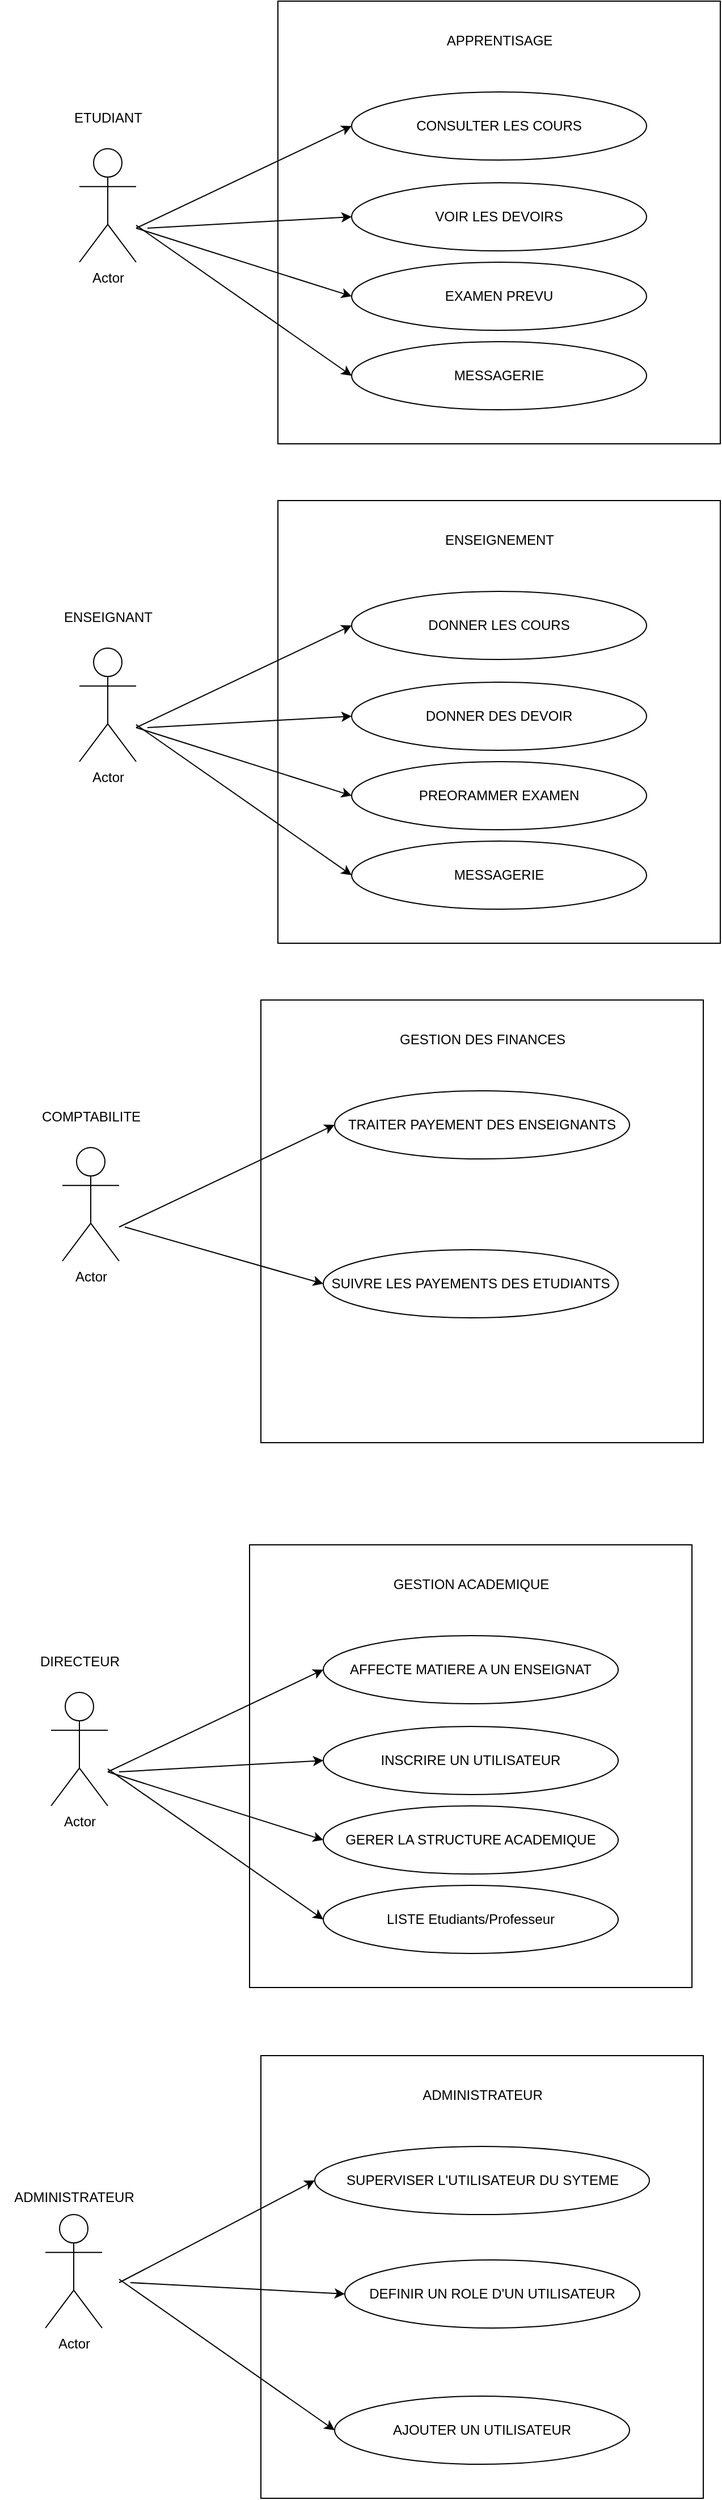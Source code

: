 <mxfile version="26.0.4">
  <diagram name="Page-1" id="kW0byduBLAI1YvzFZu3b">
    <mxGraphModel dx="1289" dy="1674" grid="1" gridSize="10" guides="1" tooltips="1" connect="1" arrows="1" fold="1" page="1" pageScale="1" pageWidth="827" pageHeight="1169" math="0" shadow="0">
      <root>
        <mxCell id="0" />
        <mxCell id="1" parent="0" />
        <mxCell id="YfHXJIblk98pLyCycwvc-11" value="" style="whiteSpace=wrap;html=1;aspect=fixed;shadow=0;" vertex="1" parent="1">
          <mxGeometry x="355" y="40" width="390" height="390" as="geometry" />
        </mxCell>
        <mxCell id="YfHXJIblk98pLyCycwvc-2" value="Actor" style="shape=umlActor;verticalLabelPosition=bottom;verticalAlign=top;html=1;outlineConnect=0;" vertex="1" parent="1">
          <mxGeometry x="180" y="170" width="50" height="100" as="geometry" />
        </mxCell>
        <mxCell id="YfHXJIblk98pLyCycwvc-6" value="CONSULTER LES COURS" style="ellipse;whiteSpace=wrap;html=1;" vertex="1" parent="1">
          <mxGeometry x="420" y="120" width="260" height="60" as="geometry" />
        </mxCell>
        <mxCell id="YfHXJIblk98pLyCycwvc-7" value="VOIR LES DEVOIRS" style="ellipse;whiteSpace=wrap;html=1;" vertex="1" parent="1">
          <mxGeometry x="420" y="200" width="260" height="60" as="geometry" />
        </mxCell>
        <mxCell id="YfHXJIblk98pLyCycwvc-8" value="EXAMEN PREVU" style="ellipse;whiteSpace=wrap;html=1;" vertex="1" parent="1">
          <mxGeometry x="420" y="270" width="260" height="60" as="geometry" />
        </mxCell>
        <mxCell id="YfHXJIblk98pLyCycwvc-9" value="MESSAGERIE" style="ellipse;whiteSpace=wrap;html=1;" vertex="1" parent="1">
          <mxGeometry x="420" y="340" width="260" height="60" as="geometry" />
        </mxCell>
        <mxCell id="YfHXJIblk98pLyCycwvc-10" value="APPRENTISAGE" style="text;html=1;align=center;verticalAlign=middle;resizable=0;points=[];autosize=1;strokeColor=none;fillColor=none;" vertex="1" parent="1">
          <mxGeometry x="490" y="60" width="120" height="30" as="geometry" />
        </mxCell>
        <mxCell id="YfHXJIblk98pLyCycwvc-13" value="" style="endArrow=classic;html=1;rounded=0;entryX=0;entryY=0.5;entryDx=0;entryDy=0;" edge="1" parent="1" target="YfHXJIblk98pLyCycwvc-6">
          <mxGeometry width="50" height="50" relative="1" as="geometry">
            <mxPoint x="230" y="240" as="sourcePoint" />
            <mxPoint x="280" y="180" as="targetPoint" />
          </mxGeometry>
        </mxCell>
        <mxCell id="YfHXJIblk98pLyCycwvc-14" value="" style="endArrow=classic;html=1;rounded=0;entryX=0;entryY=0.5;entryDx=0;entryDy=0;" edge="1" parent="1" target="YfHXJIblk98pLyCycwvc-7">
          <mxGeometry width="50" height="50" relative="1" as="geometry">
            <mxPoint x="240" y="240" as="sourcePoint" />
            <mxPoint x="430" y="160" as="targetPoint" />
          </mxGeometry>
        </mxCell>
        <mxCell id="YfHXJIblk98pLyCycwvc-15" value="" style="endArrow=classic;html=1;rounded=0;entryX=0;entryY=0.5;entryDx=0;entryDy=0;" edge="1" parent="1" target="YfHXJIblk98pLyCycwvc-8">
          <mxGeometry width="50" height="50" relative="1" as="geometry">
            <mxPoint x="230" y="240" as="sourcePoint" />
            <mxPoint x="420" y="180" as="targetPoint" />
          </mxGeometry>
        </mxCell>
        <mxCell id="YfHXJIblk98pLyCycwvc-16" value="" style="endArrow=classic;html=1;rounded=0;entryX=0;entryY=0.5;entryDx=0;entryDy=0;" edge="1" parent="1" source="YfHXJIblk98pLyCycwvc-2" target="YfHXJIblk98pLyCycwvc-9">
          <mxGeometry width="50" height="50" relative="1" as="geometry">
            <mxPoint x="260" y="260" as="sourcePoint" />
            <mxPoint x="450" y="180" as="targetPoint" />
          </mxGeometry>
        </mxCell>
        <mxCell id="YfHXJIblk98pLyCycwvc-17" value="ETUDIANT" style="text;html=1;align=center;verticalAlign=middle;resizable=0;points=[];autosize=1;strokeColor=none;fillColor=none;" vertex="1" parent="1">
          <mxGeometry x="165" y="128" width="80" height="30" as="geometry" />
        </mxCell>
        <mxCell id="YfHXJIblk98pLyCycwvc-18" value="" style="whiteSpace=wrap;html=1;aspect=fixed;shadow=0;" vertex="1" parent="1">
          <mxGeometry x="355" y="480" width="390" height="390" as="geometry" />
        </mxCell>
        <mxCell id="YfHXJIblk98pLyCycwvc-19" value="Actor" style="shape=umlActor;verticalLabelPosition=bottom;verticalAlign=top;html=1;outlineConnect=0;" vertex="1" parent="1">
          <mxGeometry x="180" y="610" width="50" height="100" as="geometry" />
        </mxCell>
        <mxCell id="YfHXJIblk98pLyCycwvc-20" value="DONNER LES COURS" style="ellipse;whiteSpace=wrap;html=1;" vertex="1" parent="1">
          <mxGeometry x="420" y="560" width="260" height="60" as="geometry" />
        </mxCell>
        <mxCell id="YfHXJIblk98pLyCycwvc-21" value="DONNER DES DEVOIR" style="ellipse;whiteSpace=wrap;html=1;" vertex="1" parent="1">
          <mxGeometry x="420" y="640" width="260" height="60" as="geometry" />
        </mxCell>
        <mxCell id="YfHXJIblk98pLyCycwvc-22" value="PREORAMMER EXAMEN" style="ellipse;whiteSpace=wrap;html=1;" vertex="1" parent="1">
          <mxGeometry x="420" y="710" width="260" height="60" as="geometry" />
        </mxCell>
        <mxCell id="YfHXJIblk98pLyCycwvc-23" value="MESSAGERIE" style="ellipse;whiteSpace=wrap;html=1;" vertex="1" parent="1">
          <mxGeometry x="420" y="780" width="260" height="60" as="geometry" />
        </mxCell>
        <mxCell id="YfHXJIblk98pLyCycwvc-24" value="ENSEIGNEMENT" style="text;html=1;align=center;verticalAlign=middle;resizable=0;points=[];autosize=1;strokeColor=none;fillColor=none;" vertex="1" parent="1">
          <mxGeometry x="490" y="500" width="120" height="30" as="geometry" />
        </mxCell>
        <mxCell id="YfHXJIblk98pLyCycwvc-25" value="" style="endArrow=classic;html=1;rounded=0;entryX=0;entryY=0.5;entryDx=0;entryDy=0;" edge="1" parent="1" target="YfHXJIblk98pLyCycwvc-20">
          <mxGeometry width="50" height="50" relative="1" as="geometry">
            <mxPoint x="230" y="680" as="sourcePoint" />
            <mxPoint x="280" y="620" as="targetPoint" />
          </mxGeometry>
        </mxCell>
        <mxCell id="YfHXJIblk98pLyCycwvc-26" value="" style="endArrow=classic;html=1;rounded=0;entryX=0;entryY=0.5;entryDx=0;entryDy=0;" edge="1" parent="1" target="YfHXJIblk98pLyCycwvc-21">
          <mxGeometry width="50" height="50" relative="1" as="geometry">
            <mxPoint x="240" y="680" as="sourcePoint" />
            <mxPoint x="430" y="600" as="targetPoint" />
          </mxGeometry>
        </mxCell>
        <mxCell id="YfHXJIblk98pLyCycwvc-27" value="" style="endArrow=classic;html=1;rounded=0;entryX=0;entryY=0.5;entryDx=0;entryDy=0;" edge="1" parent="1" target="YfHXJIblk98pLyCycwvc-22">
          <mxGeometry width="50" height="50" relative="1" as="geometry">
            <mxPoint x="230" y="680" as="sourcePoint" />
            <mxPoint x="420" y="620" as="targetPoint" />
          </mxGeometry>
        </mxCell>
        <mxCell id="YfHXJIblk98pLyCycwvc-28" value="" style="endArrow=classic;html=1;rounded=0;entryX=0;entryY=0.5;entryDx=0;entryDy=0;" edge="1" parent="1" source="YfHXJIblk98pLyCycwvc-19" target="YfHXJIblk98pLyCycwvc-23">
          <mxGeometry width="50" height="50" relative="1" as="geometry">
            <mxPoint x="260" y="700" as="sourcePoint" />
            <mxPoint x="450" y="620" as="targetPoint" />
          </mxGeometry>
        </mxCell>
        <mxCell id="YfHXJIblk98pLyCycwvc-29" value="ENSEIGNANT" style="text;html=1;align=center;verticalAlign=middle;resizable=0;points=[];autosize=1;strokeColor=none;fillColor=none;" vertex="1" parent="1">
          <mxGeometry x="155" y="568" width="100" height="30" as="geometry" />
        </mxCell>
        <mxCell id="YfHXJIblk98pLyCycwvc-30" value="" style="whiteSpace=wrap;html=1;aspect=fixed;shadow=0;" vertex="1" parent="1">
          <mxGeometry x="340" y="920" width="390" height="390" as="geometry" />
        </mxCell>
        <mxCell id="YfHXJIblk98pLyCycwvc-31" value="Actor" style="shape=umlActor;verticalLabelPosition=bottom;verticalAlign=top;html=1;outlineConnect=0;" vertex="1" parent="1">
          <mxGeometry x="165" y="1050" width="50" height="100" as="geometry" />
        </mxCell>
        <mxCell id="YfHXJIblk98pLyCycwvc-32" value="TRAITER PAYEMENT DES ENSEIGNANTS" style="ellipse;whiteSpace=wrap;html=1;" vertex="1" parent="1">
          <mxGeometry x="405" y="1000" width="260" height="60" as="geometry" />
        </mxCell>
        <mxCell id="YfHXJIblk98pLyCycwvc-33" value="SUIVRE LES PAYEMENTS DES ETUDIANTS" style="ellipse;whiteSpace=wrap;html=1;" vertex="1" parent="1">
          <mxGeometry x="395" y="1140" width="260" height="60" as="geometry" />
        </mxCell>
        <mxCell id="YfHXJIblk98pLyCycwvc-36" value="GESTION DES FINANCES" style="text;html=1;align=center;verticalAlign=middle;resizable=0;points=[];autosize=1;strokeColor=none;fillColor=none;" vertex="1" parent="1">
          <mxGeometry x="450" y="940" width="170" height="30" as="geometry" />
        </mxCell>
        <mxCell id="YfHXJIblk98pLyCycwvc-37" value="" style="endArrow=classic;html=1;rounded=0;entryX=0;entryY=0.5;entryDx=0;entryDy=0;" edge="1" parent="1" target="YfHXJIblk98pLyCycwvc-32">
          <mxGeometry width="50" height="50" relative="1" as="geometry">
            <mxPoint x="215" y="1120" as="sourcePoint" />
            <mxPoint x="265" y="1060" as="targetPoint" />
          </mxGeometry>
        </mxCell>
        <mxCell id="YfHXJIblk98pLyCycwvc-38" value="" style="endArrow=classic;html=1;rounded=0;entryX=0;entryY=0.5;entryDx=0;entryDy=0;" edge="1" parent="1" target="YfHXJIblk98pLyCycwvc-33">
          <mxGeometry width="50" height="50" relative="1" as="geometry">
            <mxPoint x="220" y="1120" as="sourcePoint" />
            <mxPoint x="415" y="1040" as="targetPoint" />
          </mxGeometry>
        </mxCell>
        <mxCell id="YfHXJIblk98pLyCycwvc-41" value="COMPTABILITE" style="text;html=1;align=center;verticalAlign=middle;resizable=0;points=[];autosize=1;strokeColor=none;fillColor=none;" vertex="1" parent="1">
          <mxGeometry x="135" y="1008" width="110" height="30" as="geometry" />
        </mxCell>
        <mxCell id="YfHXJIblk98pLyCycwvc-42" value="" style="whiteSpace=wrap;html=1;aspect=fixed;shadow=0;" vertex="1" parent="1">
          <mxGeometry x="330" y="1400" width="390" height="390" as="geometry" />
        </mxCell>
        <mxCell id="YfHXJIblk98pLyCycwvc-43" value="Actor" style="shape=umlActor;verticalLabelPosition=bottom;verticalAlign=top;html=1;outlineConnect=0;" vertex="1" parent="1">
          <mxGeometry x="155" y="1530" width="50" height="100" as="geometry" />
        </mxCell>
        <mxCell id="YfHXJIblk98pLyCycwvc-44" value="AFFECTE MATIERE A UN ENSEIGNAT" style="ellipse;whiteSpace=wrap;html=1;" vertex="1" parent="1">
          <mxGeometry x="395" y="1480" width="260" height="60" as="geometry" />
        </mxCell>
        <mxCell id="YfHXJIblk98pLyCycwvc-45" value="INSCRIRE UN UTILISATEUR" style="ellipse;whiteSpace=wrap;html=1;" vertex="1" parent="1">
          <mxGeometry x="395" y="1560" width="260" height="60" as="geometry" />
        </mxCell>
        <mxCell id="YfHXJIblk98pLyCycwvc-46" value="GERER LA STRUCTURE ACADEMIQUE" style="ellipse;whiteSpace=wrap;html=1;" vertex="1" parent="1">
          <mxGeometry x="395" y="1630" width="260" height="60" as="geometry" />
        </mxCell>
        <mxCell id="YfHXJIblk98pLyCycwvc-47" value="LISTE Etudiants/Professeur" style="ellipse;whiteSpace=wrap;html=1;" vertex="1" parent="1">
          <mxGeometry x="395" y="1700" width="260" height="60" as="geometry" />
        </mxCell>
        <mxCell id="YfHXJIblk98pLyCycwvc-48" value="GESTION ACADEMIQUE" style="text;html=1;align=center;verticalAlign=middle;resizable=0;points=[];autosize=1;strokeColor=none;fillColor=none;" vertex="1" parent="1">
          <mxGeometry x="445" y="1420" width="160" height="30" as="geometry" />
        </mxCell>
        <mxCell id="YfHXJIblk98pLyCycwvc-49" value="" style="endArrow=classic;html=1;rounded=0;entryX=0;entryY=0.5;entryDx=0;entryDy=0;" edge="1" parent="1" target="YfHXJIblk98pLyCycwvc-44">
          <mxGeometry width="50" height="50" relative="1" as="geometry">
            <mxPoint x="205" y="1600" as="sourcePoint" />
            <mxPoint x="255" y="1540" as="targetPoint" />
          </mxGeometry>
        </mxCell>
        <mxCell id="YfHXJIblk98pLyCycwvc-50" value="" style="endArrow=classic;html=1;rounded=0;entryX=0;entryY=0.5;entryDx=0;entryDy=0;" edge="1" parent="1" target="YfHXJIblk98pLyCycwvc-45">
          <mxGeometry width="50" height="50" relative="1" as="geometry">
            <mxPoint x="215" y="1600" as="sourcePoint" />
            <mxPoint x="405" y="1520" as="targetPoint" />
          </mxGeometry>
        </mxCell>
        <mxCell id="YfHXJIblk98pLyCycwvc-51" value="" style="endArrow=classic;html=1;rounded=0;entryX=0;entryY=0.5;entryDx=0;entryDy=0;" edge="1" parent="1" target="YfHXJIblk98pLyCycwvc-46">
          <mxGeometry width="50" height="50" relative="1" as="geometry">
            <mxPoint x="205" y="1600" as="sourcePoint" />
            <mxPoint x="395" y="1540" as="targetPoint" />
          </mxGeometry>
        </mxCell>
        <mxCell id="YfHXJIblk98pLyCycwvc-52" value="" style="endArrow=classic;html=1;rounded=0;entryX=0;entryY=0.5;entryDx=0;entryDy=0;" edge="1" parent="1" source="YfHXJIblk98pLyCycwvc-43" target="YfHXJIblk98pLyCycwvc-47">
          <mxGeometry width="50" height="50" relative="1" as="geometry">
            <mxPoint x="235" y="1620" as="sourcePoint" />
            <mxPoint x="425" y="1540" as="targetPoint" />
          </mxGeometry>
        </mxCell>
        <mxCell id="YfHXJIblk98pLyCycwvc-53" value="DIRECTEUR" style="text;html=1;align=center;verticalAlign=middle;resizable=0;points=[];autosize=1;strokeColor=none;fillColor=none;" vertex="1" parent="1">
          <mxGeometry x="135" y="1488" width="90" height="30" as="geometry" />
        </mxCell>
        <mxCell id="YfHXJIblk98pLyCycwvc-64" value="" style="whiteSpace=wrap;html=1;aspect=fixed;shadow=0;" vertex="1" parent="1">
          <mxGeometry x="340" y="1850" width="390" height="390" as="geometry" />
        </mxCell>
        <mxCell id="YfHXJIblk98pLyCycwvc-65" value="SUPERVISER L&#39;UTILISATEUR DU SYTEME" style="ellipse;whiteSpace=wrap;html=1;" vertex="1" parent="1">
          <mxGeometry x="387.5" y="1930" width="295" height="60" as="geometry" />
        </mxCell>
        <mxCell id="YfHXJIblk98pLyCycwvc-66" value="DEFINIR UN ROLE D&#39;UN UTILISATEUR" style="ellipse;whiteSpace=wrap;html=1;" vertex="1" parent="1">
          <mxGeometry x="414" y="2030" width="260" height="60" as="geometry" />
        </mxCell>
        <mxCell id="YfHXJIblk98pLyCycwvc-68" value="AJOUTER UN UTILISATEUR" style="ellipse;whiteSpace=wrap;html=1;" vertex="1" parent="1">
          <mxGeometry x="405" y="2150" width="260" height="60" as="geometry" />
        </mxCell>
        <mxCell id="YfHXJIblk98pLyCycwvc-69" value="ADMINISTRATEUR" style="text;html=1;align=center;verticalAlign=middle;resizable=0;points=[];autosize=1;strokeColor=none;fillColor=none;" vertex="1" parent="1">
          <mxGeometry x="470" y="1870" width="130" height="30" as="geometry" />
        </mxCell>
        <mxCell id="YfHXJIblk98pLyCycwvc-70" value="" style="endArrow=classic;html=1;rounded=0;entryX=0;entryY=0.5;entryDx=0;entryDy=0;" edge="1" parent="1" target="YfHXJIblk98pLyCycwvc-65">
          <mxGeometry width="50" height="50" relative="1" as="geometry">
            <mxPoint x="215" y="2050" as="sourcePoint" />
            <mxPoint x="265" y="1990" as="targetPoint" />
          </mxGeometry>
        </mxCell>
        <mxCell id="YfHXJIblk98pLyCycwvc-71" value="" style="endArrow=classic;html=1;rounded=0;entryX=0;entryY=0.5;entryDx=0;entryDy=0;" edge="1" parent="1" target="YfHXJIblk98pLyCycwvc-66">
          <mxGeometry width="50" height="50" relative="1" as="geometry">
            <mxPoint x="225" y="2050" as="sourcePoint" />
            <mxPoint x="415" y="1970" as="targetPoint" />
          </mxGeometry>
        </mxCell>
        <mxCell id="YfHXJIblk98pLyCycwvc-73" value="" style="endArrow=classic;html=1;rounded=0;entryX=0;entryY=0.5;entryDx=0;entryDy=0;" edge="1" parent="1" target="YfHXJIblk98pLyCycwvc-68">
          <mxGeometry width="50" height="50" relative="1" as="geometry">
            <mxPoint x="215" y="2047" as="sourcePoint" />
            <mxPoint x="435" y="1990" as="targetPoint" />
          </mxGeometry>
        </mxCell>
        <mxCell id="YfHXJIblk98pLyCycwvc-84" value="Actor" style="shape=umlActor;verticalLabelPosition=bottom;verticalAlign=top;html=1;outlineConnect=0;" vertex="1" parent="1">
          <mxGeometry x="150" y="1990" width="50" height="100" as="geometry" />
        </mxCell>
        <mxCell id="YfHXJIblk98pLyCycwvc-85" value="ADMINISTRATEUR" style="text;html=1;align=center;verticalAlign=middle;resizable=0;points=[];autosize=1;strokeColor=none;fillColor=none;" vertex="1" parent="1">
          <mxGeometry x="110" y="1960" width="130" height="30" as="geometry" />
        </mxCell>
      </root>
    </mxGraphModel>
  </diagram>
</mxfile>
